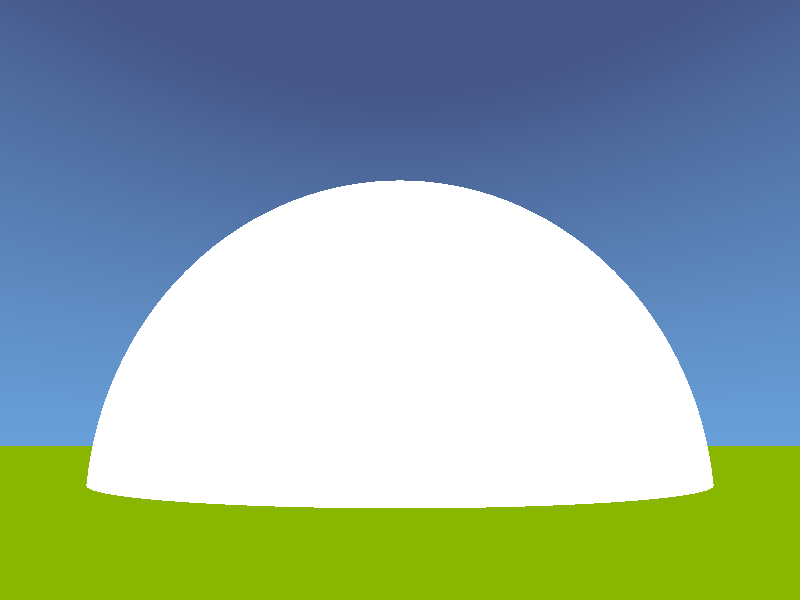 // PoVRay 3.7 Scene File "media_scaling_macro_10.pov"
// author: Friedrich A. Lohmueller, Sept-2014.
// homepage: http://www.f-lohmueller.de
//--------------------------------------------------------------------------
#version 3.7;
global_settings{ assumed_gamma 1.0 }
#default{ finish{ ambient 0.1 diffuse 0.9 }}
//--------------------------------------------------------------------------
#include "colors.inc"
#include "textures.inc"
#include "glass.inc"
#include "metals.inc"
#include "golds.inc"
#include "stones.inc"
#include "woods.inc"
#include "shapes.inc"
#include "shapes2.inc"
#include "functions.inc"
#include "math.inc"
#include "transforms.inc"
//---------------------------------------------------------------------------------
//---------------------------------------------------------------------------------
#declare Camera_Number = 0 ;
//---------------------------------------------------------------------------------
// camera -------------------------------------------------------------------------
#switch ( Camera_Number )
#case (0)
  #declare Camera_Location = < 0.00, 1.00, -3.00> ;  // front view
  #declare Camera_Look_At  = < 0.00, 2.00,  0.00> ;
  #declare Camera_Angle    =  85 ;
#break
#case (1)
  #declare Camera_Location =  < 2.0 , 2.5 ,-3.0> ;  // diagonal view
  #declare Camera_Look_At  =  < 0.0 , 1.0 , 0.0> ;
  #declare Camera_Angle    =  90 ;
#break
#case (2)
  #declare Camera_Location = < 3.0, 1.0 , 0.0> ;  // right side view
  #declare Camera_Look_At  = < 0.0, 1.0,  0.0> ;
  #declare Camera_Angle    =  90 ;
#break
#case (3)
  #declare Camera_Location = < 0.00, 5.00,  0+0.000> ;  // top view
  #declare Camera_Look_At  = < 0.00, 0.00,  0+0.001> ;
  #declare Camera_Angle    = 90 ;
#break
#else
  #declare Camera_Location = < 0.00, 1.00, -3.50> ;  // front view
  #declare Camera_Look_At  = < 0.00, 1.00,  0.00> ;
  #declare Camera_Angle    =  75 ;
#break
#break
#end // of "#switch ( Camera_Number )"
//--------------------------------------------------------------------------
camera{ // ultra_wide_angle // orthographic
        location Camera_Location
        right    x*image_width/image_height
        angle    Camera_Angle
        look_at  Camera_Look_At
      }
// sun ---------------------------------------------------------------------
light_source{< 3000,3000,-3000> color rgb<1,1,1>*0.9}                // sun
light_source{ Camera_Location   color rgb<0.9,0.9,1>*0.1 shadowless}// flash
// sky ---------------------------------------------------------------------
sky_sphere { pigment { gradient <0,1,0>
                       color_map { [0.00 rgb <0.2,0.5,1.0>*0.7]
                                   [0.35 rgb <0.2,0.3,0.8>*0.3]
                                   [0.65 rgb <0.2,0.3,0.8>*0.3]
                                   [1.00 rgb <0.2,0.5,1.0>*0.7]
                                 }
                       scale 2
                     } // end of pigment
           } //end of skysphere
//------------------------------
// fog on the ground ------------------------------------------------------
fog { fog_type   2
      distance   50
      color      White*0.75
      fog_offset 0.1
      fog_alt    1.5
      turbulence 1.8
    }                                                    // end of fog
// ground------------------------------------------------------------------
plane { <0,1,0>, 0
        texture{ pigment{ color rgb<0.35,0.65,0.0>*0.72 }
                 normal { bumps 0.75 scale 0.015 }
                 finish { phong 0.1 }
               } // end of texture
      } // end of plane
//--------------------------------------------------------------------------
//---------------------------- objects in scene ----------------------------
//--------------------------------------------------------------------------

#macro Cloud( Cloud_Scale )
sphere{ <0,0,0>, 1
 pigment{rgbt 1}
 hollow
 interior{ //-----------
 media{
  emission <1,1,1>/Cloud_Scale
  scattering{ 1,<1,1,1>/Cloud_Scale}
  density{ spherical
   turbulence 0
   color_map {
         [0 rgb 0.0]//border
         [1 rgb 1.0]//center
   } // end color_map
  } // end of density
 } // end of media ---
} // end of interior
scale Cloud_Scale
} //----- end of sphere
#end // end of macro
//----------------------------------------

object{ Cloud( 10 )  // Cloud( Cloud_Scale )
  // don't do any additional scaling here!
  translate<0,1,15>
}
//-----------------------------------------